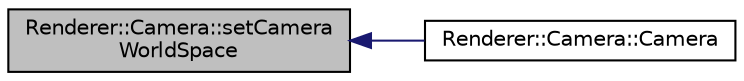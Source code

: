 digraph "Renderer::Camera::setCameraWorldSpace"
{
  edge [fontname="Helvetica",fontsize="10",labelfontname="Helvetica",labelfontsize="10"];
  node [fontname="Helvetica",fontsize="10",shape=record];
  rankdir="LR";
  Node1 [label="Renderer::Camera::setCamera\lWorldSpace",height=0.2,width=0.4,color="black", fillcolor="grey75", style="filled", fontcolor="black"];
  Node1 -> Node2 [dir="back",color="midnightblue",fontsize="10",style="solid",fontname="Helvetica"];
  Node2 [label="Renderer::Camera::Camera",height=0.2,width=0.4,color="black", fillcolor="white", style="filled",URL="$class_renderer_1_1_camera.html#ab25a860d30c9fb7988ad68c4d89de8b9"];
}
